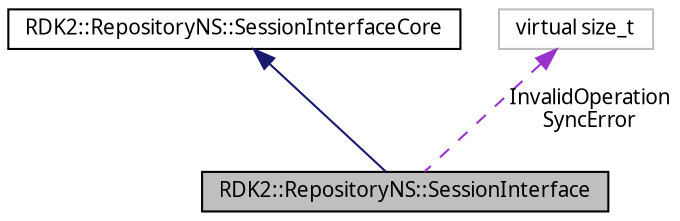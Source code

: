 digraph G
{
  edge [fontname="FreeSans.ttf",fontsize=10,labelfontname="FreeSans.ttf",labelfontsize=10];
  node [fontname="FreeSans.ttf",fontsize=10,shape=record];
  Node1 [label="RDK2::RepositoryNS::SessionInterface",height=0.2,width=0.4,color="black", fillcolor="grey75", style="filled" fontcolor="black"];
  Node2 -> Node1 [dir=back,color="midnightblue",fontsize=10,style="solid",fontname="FreeSans.ttf"];
  Node2 [label="RDK2::RepositoryNS::SessionInterfaceCore",height=0.2,width=0.4,color="black", fillcolor="white", style="filled",URL="$struct_r_d_k2_1_1_repository_n_s_1_1_session_interface_core.html",tooltip="Common usage:."];
  Node3 -> Node1 [dir=back,color="darkorchid3",fontsize=10,style="dashed",label="InvalidOperation\nSyncError",fontname="FreeSans.ttf"];
  Node3 [label="virtual size_t",height=0.2,width=0.4,color="grey75", fillcolor="white", style="filled"];
}

